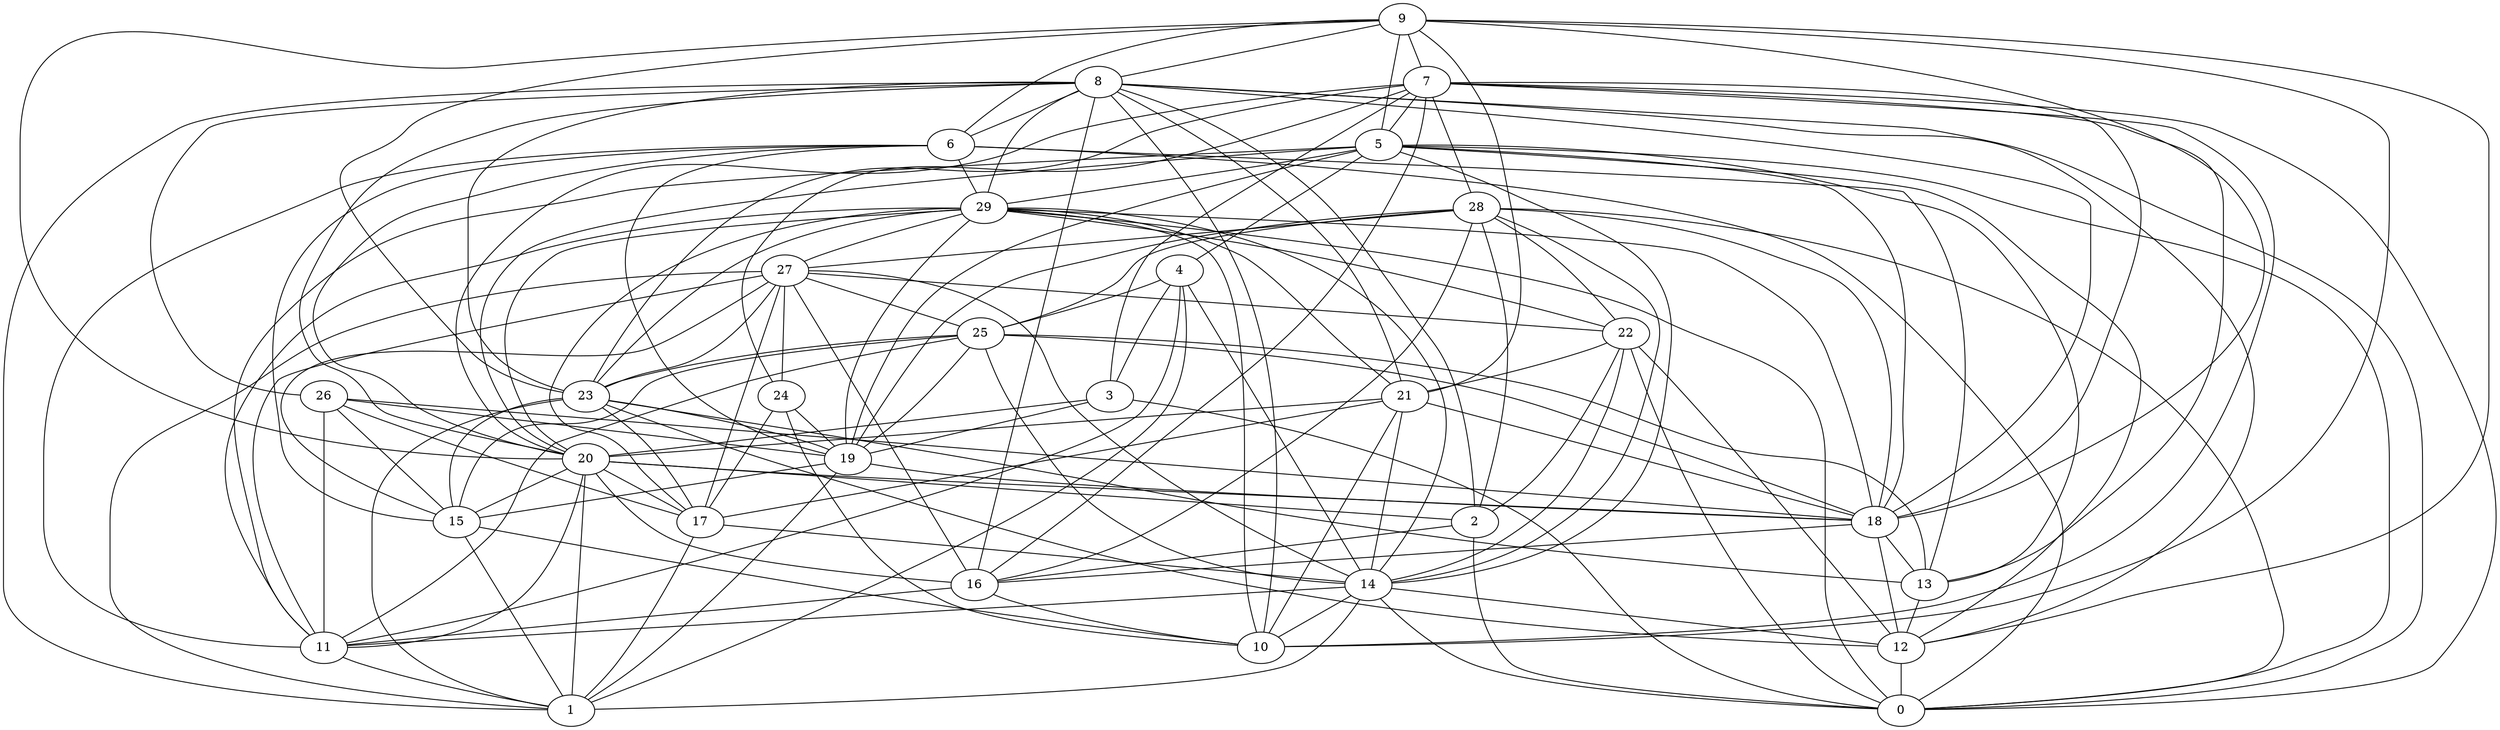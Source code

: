 digraph GG_graph {

subgraph G_graph {
edge [color = black]
"5" -> "4" [dir = none]
"5" -> "13" [dir = none]
"5" -> "20" [dir = none]
"5" -> "19" [dir = none]
"26" -> "19" [dir = none]
"26" -> "17" [dir = none]
"26" -> "15" [dir = none]
"14" -> "0" [dir = none]
"14" -> "10" [dir = none]
"14" -> "11" [dir = none]
"11" -> "1" [dir = none]
"18" -> "12" [dir = none]
"16" -> "11" [dir = none]
"16" -> "10" [dir = none]
"29" -> "22" [dir = none]
"29" -> "10" [dir = none]
"29" -> "19" [dir = none]
"29" -> "20" [dir = none]
"3" -> "19" [dir = none]
"3" -> "20" [dir = none]
"6" -> "11" [dir = none]
"6" -> "20" [dir = none]
"22" -> "12" [dir = none]
"9" -> "18" [dir = none]
"9" -> "6" [dir = none]
"9" -> "21" [dir = none]
"28" -> "0" [dir = none]
"28" -> "19" [dir = none]
"28" -> "16" [dir = none]
"28" -> "18" [dir = none]
"28" -> "14" [dir = none]
"27" -> "17" [dir = none]
"27" -> "1" [dir = none]
"27" -> "22" [dir = none]
"7" -> "10" [dir = none]
"7" -> "3" [dir = none]
"7" -> "18" [dir = none]
"7" -> "23" [dir = none]
"7" -> "24" [dir = none]
"7" -> "13" [dir = none]
"21" -> "20" [dir = none]
"21" -> "10" [dir = none]
"23" -> "12" [dir = none]
"23" -> "15" [dir = none]
"23" -> "17" [dir = none]
"12" -> "0" [dir = none]
"4" -> "3" [dir = none]
"4" -> "1" [dir = none]
"8" -> "2" [dir = none]
"8" -> "23" [dir = none]
"8" -> "6" [dir = none]
"8" -> "20" [dir = none]
"8" -> "29" [dir = none]
"8" -> "12" [dir = none]
"24" -> "10" [dir = none]
"2" -> "16" [dir = none]
"25" -> "13" [dir = none]
"25" -> "19" [dir = none]
"18" -> "16" [dir = none]
"20" -> "1" [dir = none]
"5" -> "29" [dir = none]
"8" -> "18" [dir = none]
"5" -> "18" [dir = none]
"29" -> "14" [dir = none]
"7" -> "0" [dir = none]
"22" -> "2" [dir = none]
"21" -> "18" [dir = none]
"27" -> "24" [dir = none]
"25" -> "15" [dir = none]
"9" -> "23" [dir = none]
"4" -> "25" [dir = none]
"15" -> "1" [dir = none]
"2" -> "0" [dir = none]
"29" -> "17" [dir = none]
"8" -> "26" [dir = none]
"21" -> "17" [dir = none]
"9" -> "10" [dir = none]
"19" -> "1" [dir = none]
"14" -> "1" [dir = none]
"15" -> "10" [dir = none]
"27" -> "23" [dir = none]
"23" -> "1" [dir = none]
"20" -> "16" [dir = none]
"6" -> "15" [dir = none]
"20" -> "17" [dir = none]
"27" -> "25" [dir = none]
"9" -> "7" [dir = none]
"14" -> "12" [dir = none]
"17" -> "1" [dir = none]
"7" -> "16" [dir = none]
"29" -> "0" [dir = none]
"25" -> "23" [dir = none]
"27" -> "15" [dir = none]
"25" -> "14" [dir = none]
"20" -> "11" [dir = none]
"17" -> "14" [dir = none]
"9" -> "5" [dir = none]
"8" -> "1" [dir = none]
"28" -> "25" [dir = none]
"27" -> "11" [dir = none]
"28" -> "2" [dir = none]
"28" -> "27" [dir = none]
"27" -> "14" [dir = none]
"19" -> "15" [dir = none]
"23" -> "19" [dir = none]
"8" -> "0" [dir = none]
"18" -> "13" [dir = none]
"20" -> "15" [dir = none]
"22" -> "14" [dir = none]
"22" -> "21" [dir = none]
"9" -> "12" [dir = none]
"29" -> "18" [dir = none]
"21" -> "14" [dir = none]
"24" -> "19" [dir = none]
"4" -> "14" [dir = none]
"29" -> "27" [dir = none]
"29" -> "23" [dir = none]
"20" -> "2" [dir = none]
"8" -> "16" [dir = none]
"5" -> "14" [dir = none]
"9" -> "20" [dir = none]
"28" -> "22" [dir = none]
"26" -> "11" [dir = none]
"26" -> "18" [dir = none]
"4" -> "11" [dir = none]
"20" -> "18" [dir = none]
"23" -> "13" [dir = none]
"3" -> "0" [dir = none]
"6" -> "13" [dir = none]
"19" -> "18" [dir = none]
"6" -> "29" [dir = none]
"5" -> "11" [dir = none]
"7" -> "20" [dir = none]
"7" -> "5" [dir = none]
"24" -> "17" [dir = none]
"6" -> "19" [dir = none]
"6" -> "0" [dir = none]
"5" -> "12" [dir = none]
"27" -> "16" [dir = none]
"22" -> "0" [dir = none]
"13" -> "12" [dir = none]
"8" -> "21" [dir = none]
"29" -> "21" [dir = none]
"25" -> "11" [dir = none]
"29" -> "11" [dir = none]
"9" -> "8" [dir = none]
"7" -> "28" [dir = none]
"25" -> "18" [dir = none]
"5" -> "0" [dir = none]
"8" -> "10" [dir = none]
}

}
